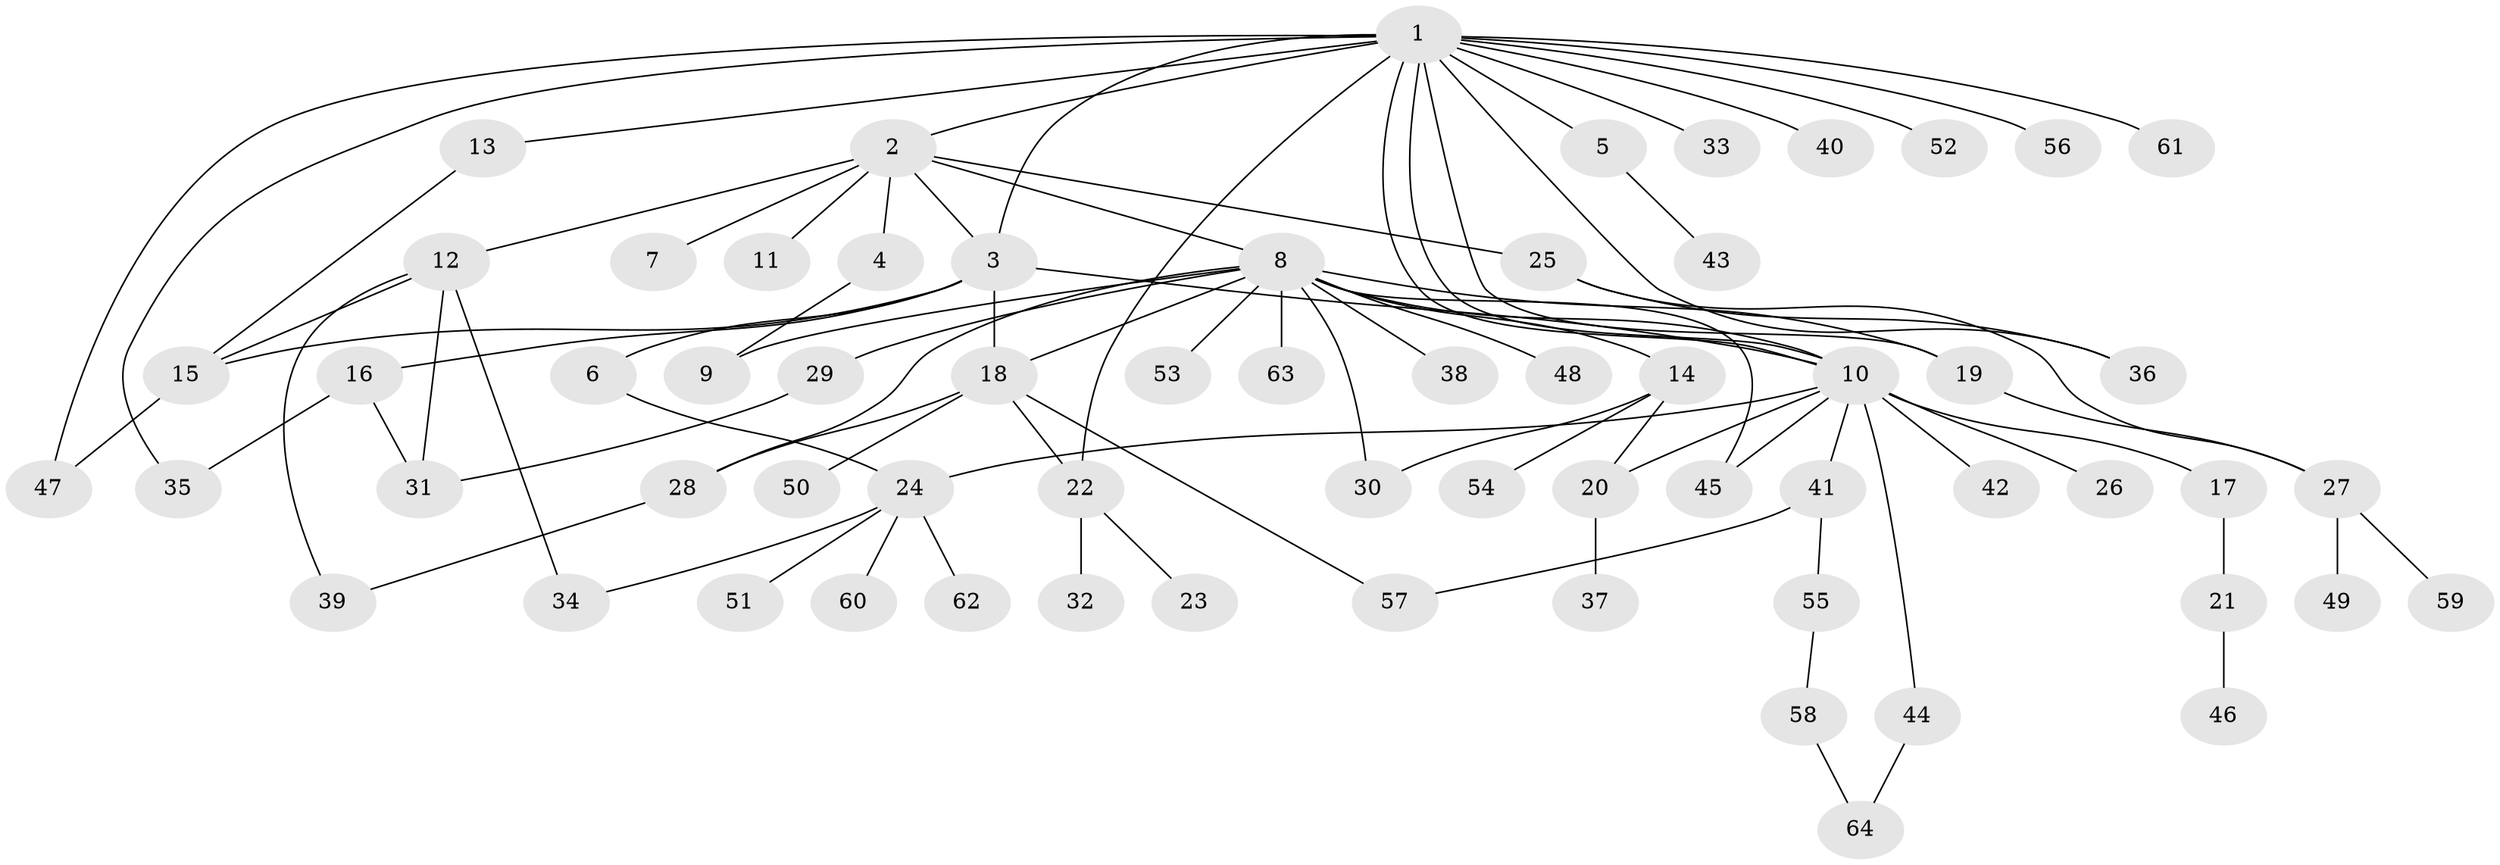 // coarse degree distribution, {12: 0.05128205128205128, 1: 0.38461538461538464, 2: 0.28205128205128205, 6: 0.05128205128205128, 13: 0.02564102564102564, 3: 0.15384615384615385, 9: 0.02564102564102564, 5: 0.02564102564102564}
// Generated by graph-tools (version 1.1) at 2025/36/03/04/25 23:36:46]
// undirected, 64 vertices, 88 edges
graph export_dot {
  node [color=gray90,style=filled];
  1;
  2;
  3;
  4;
  5;
  6;
  7;
  8;
  9;
  10;
  11;
  12;
  13;
  14;
  15;
  16;
  17;
  18;
  19;
  20;
  21;
  22;
  23;
  24;
  25;
  26;
  27;
  28;
  29;
  30;
  31;
  32;
  33;
  34;
  35;
  36;
  37;
  38;
  39;
  40;
  41;
  42;
  43;
  44;
  45;
  46;
  47;
  48;
  49;
  50;
  51;
  52;
  53;
  54;
  55;
  56;
  57;
  58;
  59;
  60;
  61;
  62;
  63;
  64;
  1 -- 2;
  1 -- 3;
  1 -- 5;
  1 -- 10;
  1 -- 10;
  1 -- 13;
  1 -- 19;
  1 -- 22;
  1 -- 33;
  1 -- 35;
  1 -- 36;
  1 -- 40;
  1 -- 47;
  1 -- 52;
  1 -- 56;
  1 -- 61;
  2 -- 3;
  2 -- 4;
  2 -- 7;
  2 -- 8;
  2 -- 11;
  2 -- 12;
  2 -- 25;
  3 -- 6;
  3 -- 10;
  3 -- 15;
  3 -- 16;
  3 -- 18;
  4 -- 9;
  5 -- 43;
  6 -- 24;
  8 -- 9;
  8 -- 10;
  8 -- 14;
  8 -- 18;
  8 -- 19;
  8 -- 28;
  8 -- 29;
  8 -- 30;
  8 -- 38;
  8 -- 45;
  8 -- 48;
  8 -- 53;
  8 -- 63;
  10 -- 17;
  10 -- 20;
  10 -- 24;
  10 -- 26;
  10 -- 41;
  10 -- 42;
  10 -- 44;
  10 -- 45;
  12 -- 15;
  12 -- 31;
  12 -- 34;
  12 -- 39;
  13 -- 15;
  14 -- 20;
  14 -- 30;
  14 -- 54;
  15 -- 47;
  16 -- 31;
  16 -- 35;
  17 -- 21;
  18 -- 22;
  18 -- 28;
  18 -- 50;
  18 -- 57;
  19 -- 27;
  20 -- 37;
  21 -- 46;
  22 -- 23;
  22 -- 32;
  24 -- 34;
  24 -- 51;
  24 -- 60;
  24 -- 62;
  25 -- 27;
  25 -- 36;
  27 -- 49;
  27 -- 59;
  28 -- 39;
  29 -- 31;
  41 -- 55;
  41 -- 57;
  44 -- 64;
  55 -- 58;
  58 -- 64;
}
